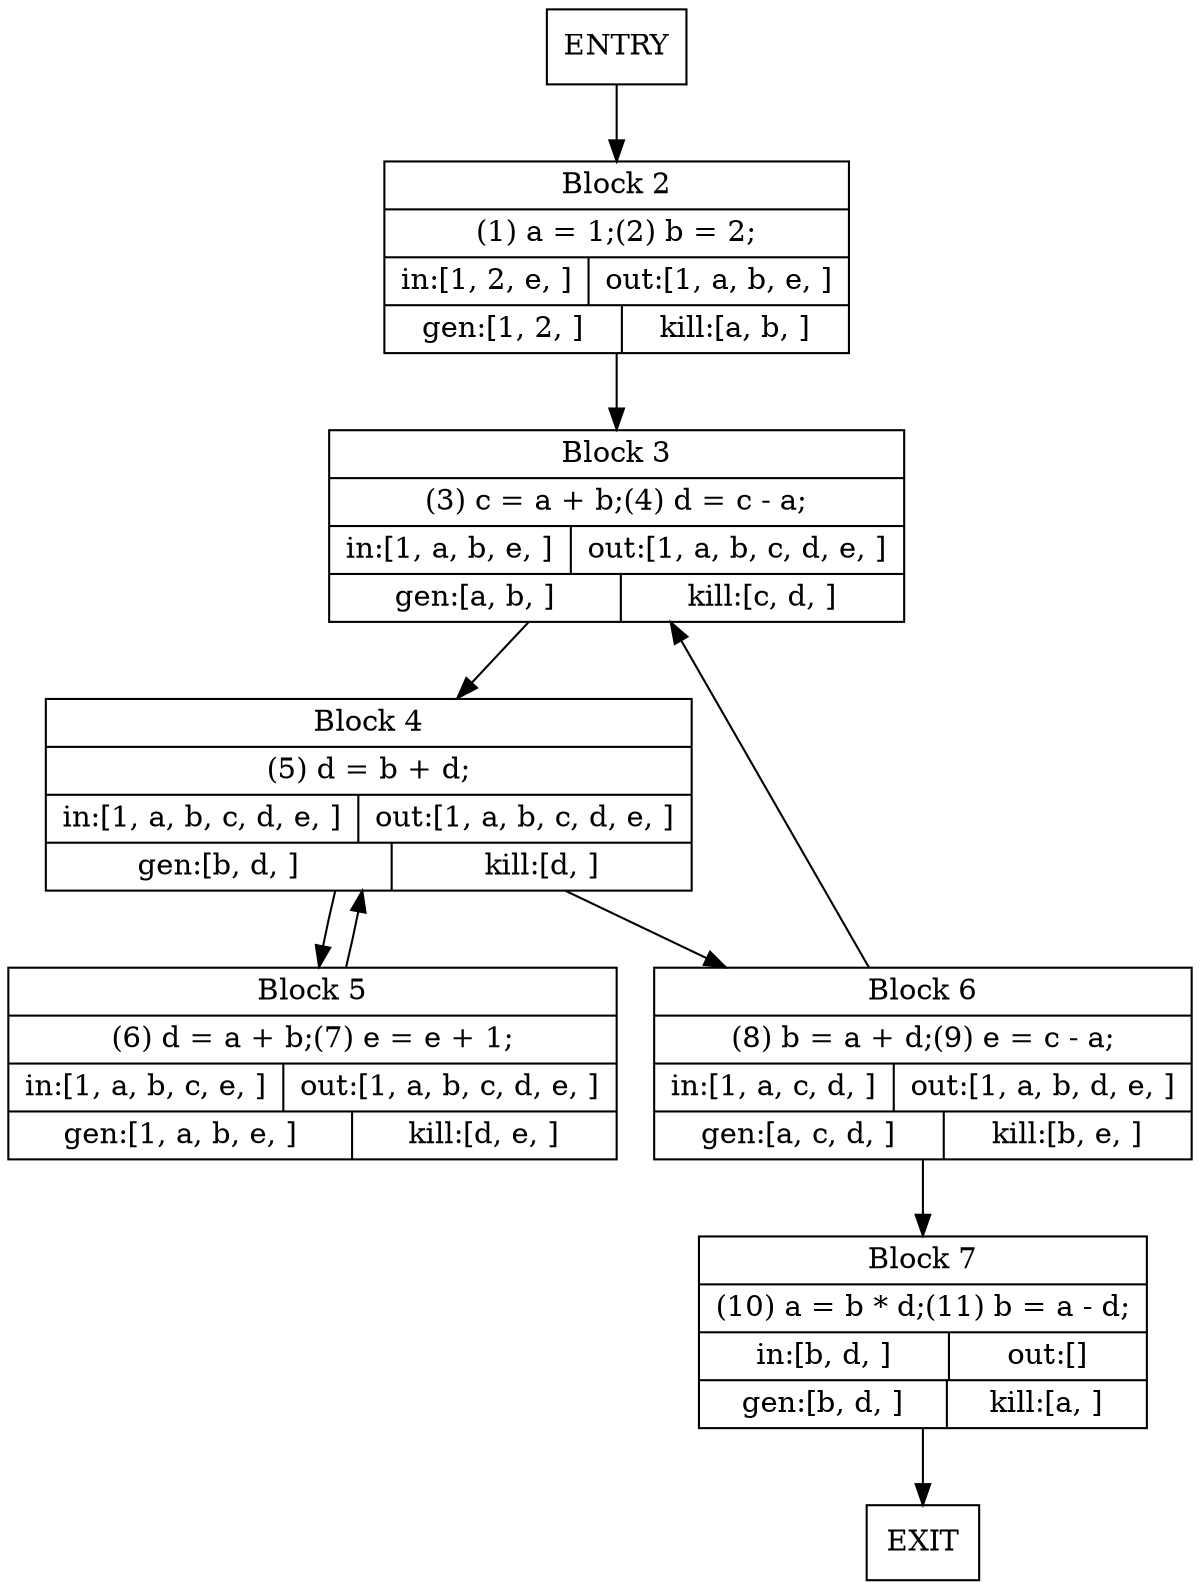 digraph {
node [shape=record];
0 [label="ENTRY"];
1 [label="EXIT"];
2 [label=<{Block 2|(1) a = 1;(2) b = 2;|{in:[1, 2, e, ]|out:[1, a, b, e, ]}|{gen:[1, 2, ]|kill:[a, b, ]}}>];
3 [label=<{Block 3|(3) c = a + b;(4) d = c - a;|{in:[1, a, b, e, ]|out:[1, a, b, c, d, e, ]}|{gen:[a, b, ]|kill:[c, d, ]}}>];
4 [label=<{Block 4|(5) d = b + d;|{in:[1, a, b, c, d, e, ]|out:[1, a, b, c, d, e, ]}|{gen:[b, d, ]|kill:[d, ]}}>];
5 [label=<{Block 5|(6) d = a + b;(7) e = e + 1;|{in:[1, a, b, c, e, ]|out:[1, a, b, c, d, e, ]}|{gen:[1, a, b, e, ]|kill:[d, e, ]}}>];
6 [label=<{Block 6|(8) b = a + d;(9) e = c - a;|{in:[1, a, c, d, ]|out:[1, a, b, d, e, ]}|{gen:[a, c, d, ]|kill:[b, e, ]}}>];
7 [label=<{Block 7|(10) a = b * d;(11) b = a - d;|{in:[b, d, ]|out:[]}|{gen:[b, d, ]|kill:[a, ]}}>];
0 -> 2;
2 -> 3;
3 -> 4;
4 -> 5;
4 -> 6;
5 -> 4;
6 -> 3;
6 -> 7;
7 -> 1;
}
